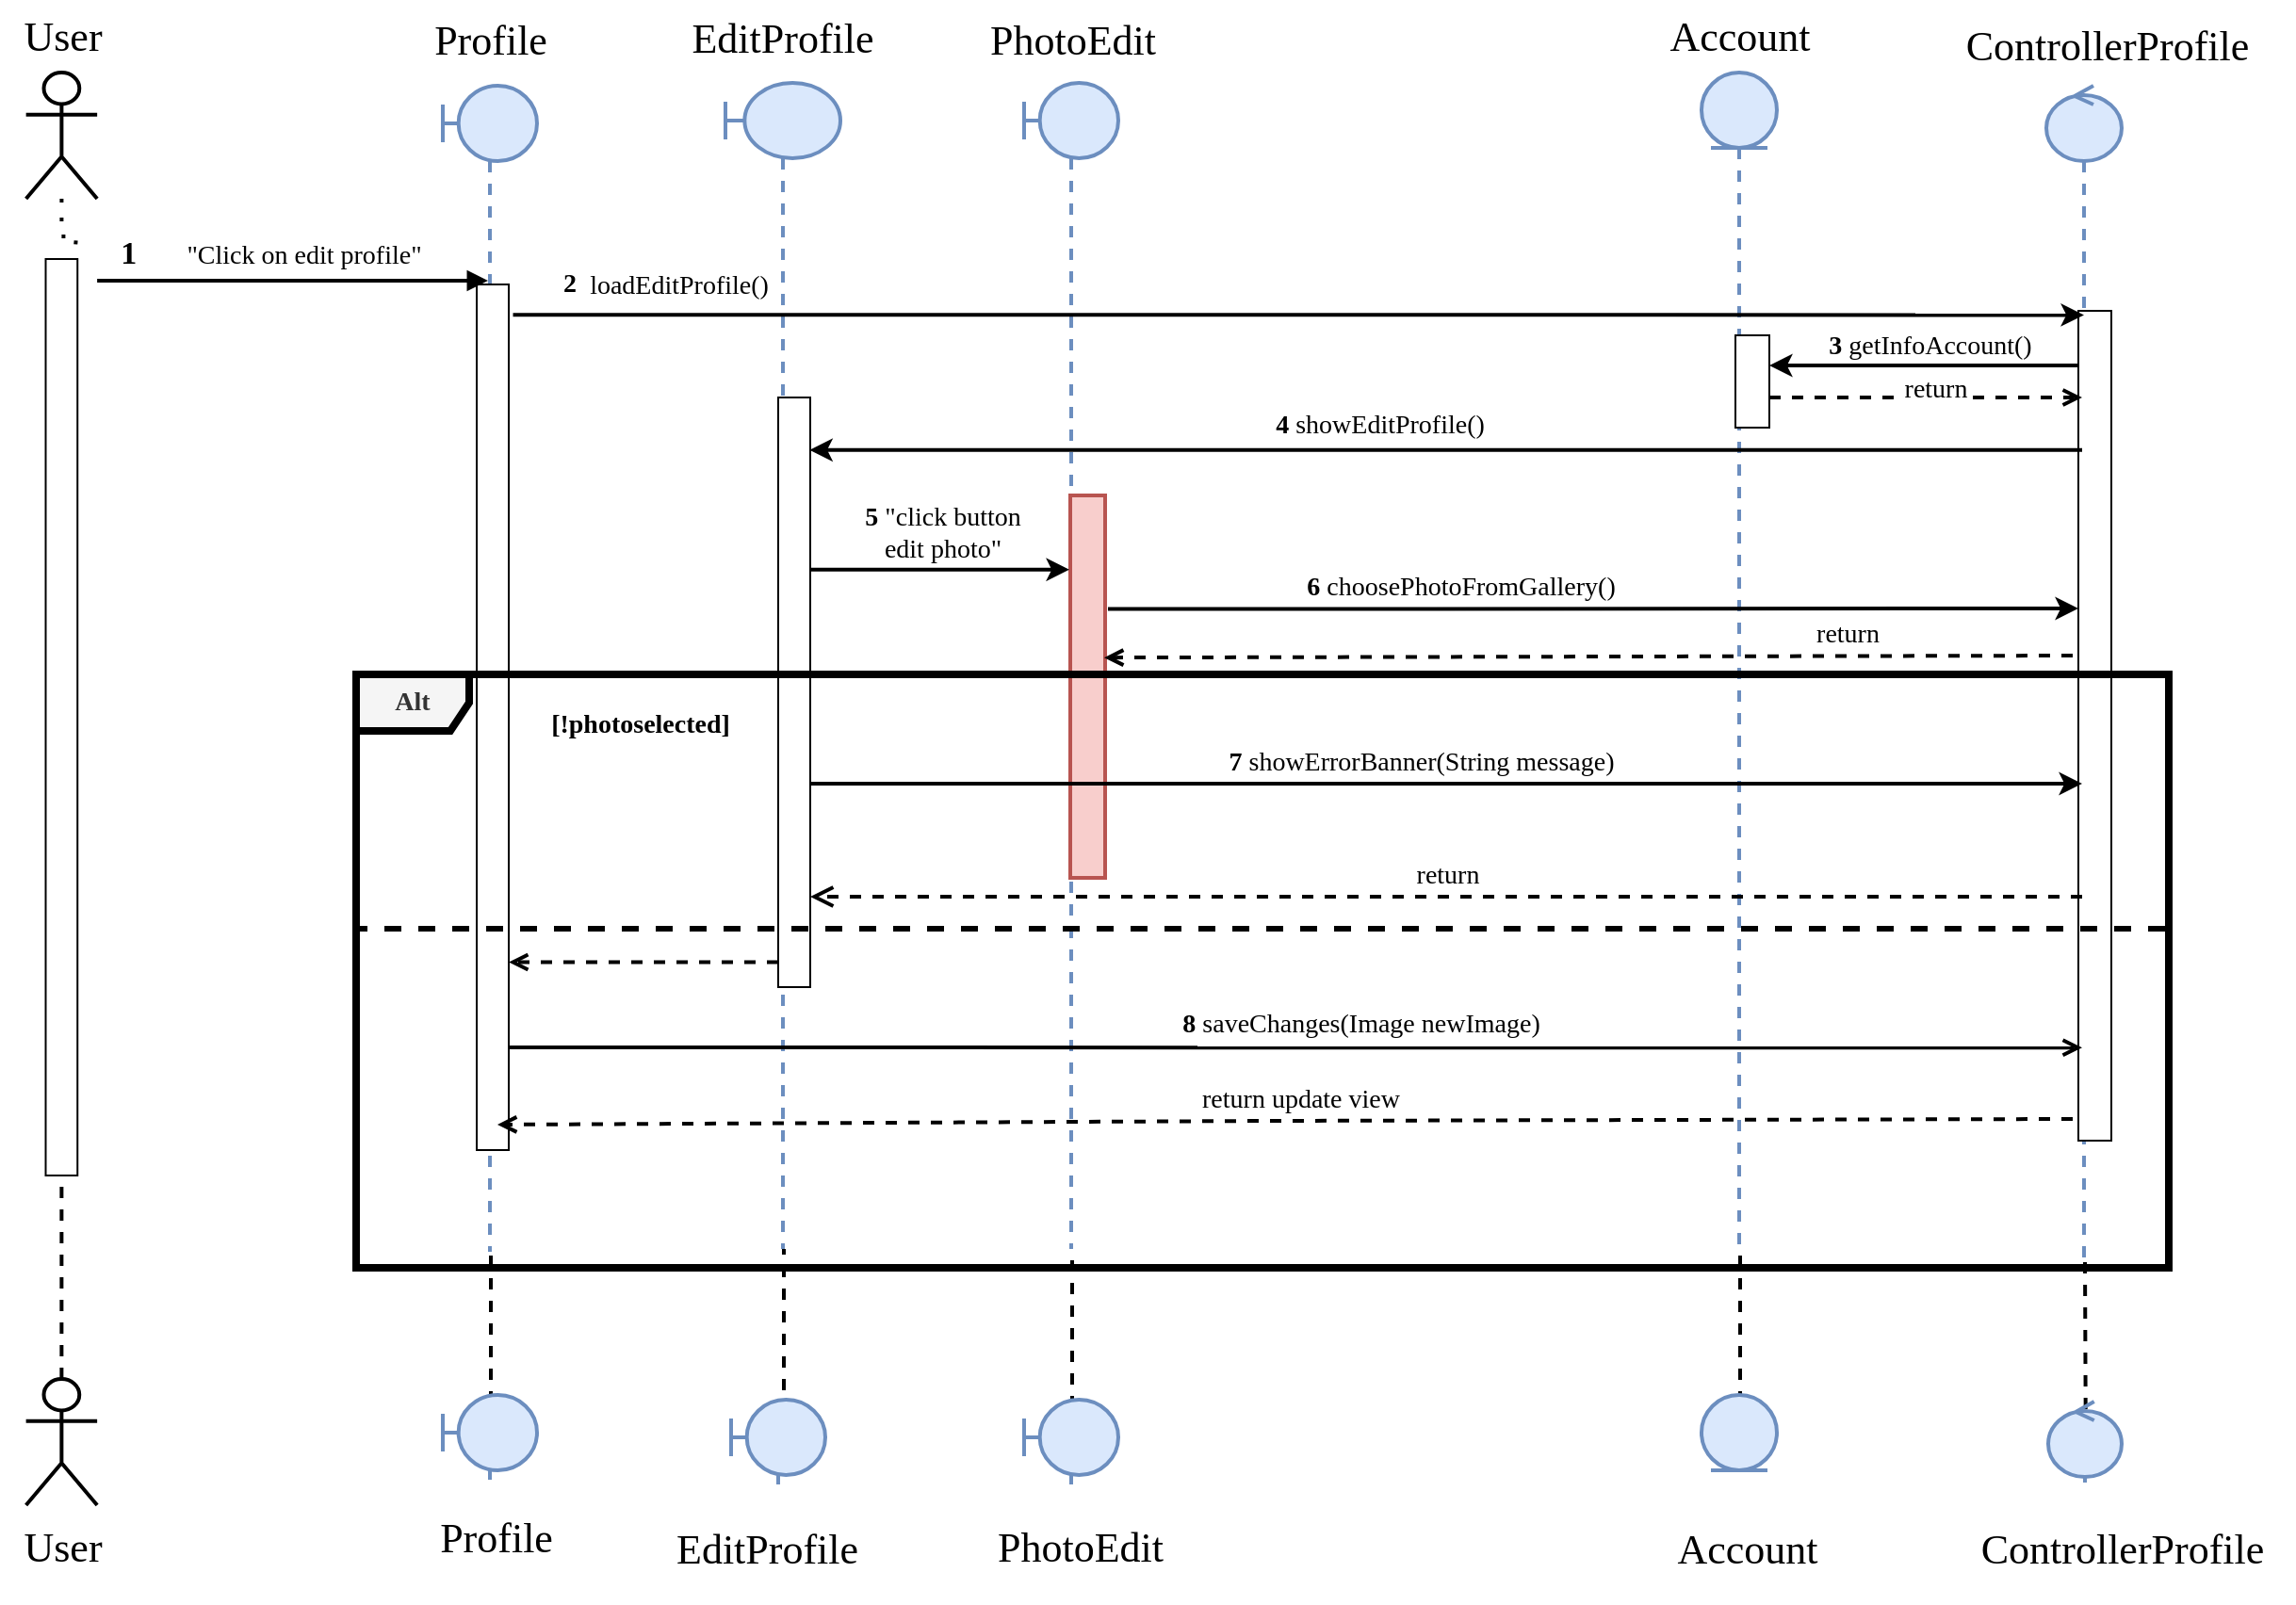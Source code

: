<mxfile version="20.8.16" type="device"><diagram id="kgpKYQtTHZ0yAKxKKP6v" name="Page-1"><mxGraphModel dx="2074" dy="1214" grid="0" gridSize="10" guides="1" tooltips="1" connect="1" arrows="1" fold="1" page="0" pageScale="1" pageWidth="850" pageHeight="1100" math="0" shadow="0"><root><mxCell id="0"/><mxCell id="1" parent="0"/><mxCell id="GlDHvWPJbVeelGzePY5M-23" style="edgeStyle=orthogonalEdgeStyle;rounded=0;orthogonalLoop=1;jettySize=auto;html=1;dashed=1;dashPattern=1 4;strokeWidth=2;fontFamily=Georgia;fontSize=22;endArrow=none;endFill=0;" parent="1" source="GlDHvWPJbVeelGzePY5M-22" edge="1"><mxGeometry relative="1" as="geometry"><mxPoint x="54.0" y="167" as="targetPoint"/></mxGeometry></mxCell><mxCell id="GlDHvWPJbVeelGzePY5M-22" value="" style="shape=umlActor;verticalLabelPosition=bottom;verticalAlign=top;html=1;outlineConnect=0;strokeWidth=2;fontFamily=Georgia;fillStyle=auto;" parent="1" vertex="1"><mxGeometry x="27.82" y="74.5" width="37.75" height="67" as="geometry"/></mxCell><mxCell id="GlDHvWPJbVeelGzePY5M-24" value="" style="html=1;points=[];perimeter=orthogonalPerimeter;fillStyle=auto;strokeColor=default;strokeWidth=1;fontFamily=Georgia;fontSize=22;gradientColor=none;" parent="1" vertex="1"><mxGeometry x="38.25" y="173.5" width="16.87" height="486.5" as="geometry"/></mxCell><mxCell id="GlDHvWPJbVeelGzePY5M-25" value="" style="shape=umlLifeline;participant=umlBoundary;perimeter=lifelinePerimeter;whiteSpace=wrap;html=1;container=1;collapsible=0;recursiveResize=0;verticalAlign=top;spacingTop=36;outlineConnect=0;fillStyle=auto;strokeColor=#6c8ebf;strokeWidth=2;fontFamily=Georgia;fontSize=22;fillColor=#dae8fc;" parent="1" vertex="1"><mxGeometry x="249" y="81.5" width="50" height="619" as="geometry"/></mxCell><mxCell id="UhPikoH3cXLlOVpuHnOR-7" value="" style="html=1;points=[];perimeter=orthogonalPerimeter;fontFamily=Georgia;fontSize=14;strokeWidth=1;" parent="GlDHvWPJbVeelGzePY5M-25" vertex="1"><mxGeometry x="18" y="105.5" width="17" height="459.5" as="geometry"/></mxCell><mxCell id="GlDHvWPJbVeelGzePY5M-26" value="User" style="text;html=1;align=center;verticalAlign=middle;resizable=0;points=[];autosize=1;strokeColor=none;fillColor=none;fontSize=22;fontFamily=Georgia;" parent="1" vertex="1"><mxGeometry x="14.69" y="36.5" width="64" height="38" as="geometry"/></mxCell><mxCell id="GlDHvWPJbVeelGzePY5M-27" value="Profile" style="text;html=1;align=center;verticalAlign=middle;resizable=0;points=[];autosize=1;strokeColor=none;fillColor=none;fontSize=22;fontFamily=Georgia;" parent="1" vertex="1"><mxGeometry x="232.5" y="39" width="83" height="38" as="geometry"/></mxCell><mxCell id="GlDHvWPJbVeelGzePY5M-28" value="" style="shape=umlLifeline;participant=umlBoundary;perimeter=lifelinePerimeter;whiteSpace=wrap;html=1;container=1;collapsible=0;recursiveResize=0;verticalAlign=top;spacingTop=36;outlineConnect=0;fillStyle=auto;strokeColor=#6c8ebf;strokeWidth=2;fontFamily=Georgia;fontSize=22;fillColor=#dae8fc;" parent="1" vertex="1"><mxGeometry x="399" y="80" width="61" height="619" as="geometry"/></mxCell><mxCell id="UhPikoH3cXLlOVpuHnOR-19" value="" style="html=1;points=[];perimeter=orthogonalPerimeter;strokeWidth=1;fontFamily=Georgia;fontSize=14;" parent="GlDHvWPJbVeelGzePY5M-28" vertex="1"><mxGeometry x="28" y="167" width="17" height="313" as="geometry"/></mxCell><mxCell id="GlDHvWPJbVeelGzePY5M-30" value="EditProfile" style="text;html=1;align=center;verticalAlign=middle;resizable=0;points=[];autosize=1;strokeColor=none;fillColor=none;fontSize=22;fontFamily=Georgia;" parent="1" vertex="1"><mxGeometry x="367" y="38" width="124" height="38" as="geometry"/></mxCell><mxCell id="GlDHvWPJbVeelGzePY5M-31" value="" style="shape=umlLifeline;participant=umlBoundary;perimeter=lifelinePerimeter;whiteSpace=wrap;html=1;container=1;collapsible=0;recursiveResize=0;verticalAlign=top;spacingTop=36;outlineConnect=0;fillStyle=auto;strokeColor=#6c8ebf;strokeWidth=2;fontFamily=Georgia;fontSize=22;fillColor=#dae8fc;" parent="1" vertex="1"><mxGeometry x="557.5" y="80" width="50" height="619" as="geometry"/></mxCell><mxCell id="UhPikoH3cXLlOVpuHnOR-30" value="" style="html=1;points=[];perimeter=orthogonalPerimeter;strokeWidth=2;fontFamily=Georgia;fontSize=14;fillColor=#f8cecc;strokeColor=#b85450;" parent="GlDHvWPJbVeelGzePY5M-31" vertex="1"><mxGeometry x="24.5" y="219" width="18.5" height="203" as="geometry"/></mxCell><mxCell id="GlDHvWPJbVeelGzePY5M-32" value="PhotoEdit" style="text;html=1;align=center;verticalAlign=middle;resizable=0;points=[];autosize=1;strokeColor=none;fillColor=none;fontSize=22;fontFamily=Georgia;" parent="1" vertex="1"><mxGeometry x="524" y="39" width="117" height="38" as="geometry"/></mxCell><mxCell id="GlDHvWPJbVeelGzePY5M-41" value="" style="shape=umlLifeline;participant=umlControl;perimeter=lifelinePerimeter;whiteSpace=wrap;html=1;container=1;collapsible=0;recursiveResize=0;verticalAlign=top;spacingTop=36;outlineConnect=0;fillStyle=auto;strokeColor=#6c8ebf;strokeWidth=2;fontFamily=Georgia;fontSize=22;fillColor=#dae8fc;" parent="1" vertex="1"><mxGeometry x="1100" y="81.5" width="40" height="622" as="geometry"/></mxCell><mxCell id="UhPikoH3cXLlOVpuHnOR-9" value="" style="html=1;points=[];perimeter=orthogonalPerimeter;strokeWidth=1;fontFamily=Georgia;fontSize=14;" parent="GlDHvWPJbVeelGzePY5M-41" vertex="1"><mxGeometry x="17" y="119.5" width="17.5" height="440.5" as="geometry"/></mxCell><mxCell id="GlDHvWPJbVeelGzePY5M-42" value="" style="shape=umlLifeline;participant=umlEntity;perimeter=lifelinePerimeter;whiteSpace=wrap;html=1;container=1;collapsible=0;recursiveResize=0;verticalAlign=top;spacingTop=36;outlineConnect=0;fillStyle=auto;strokeColor=#6c8ebf;strokeWidth=2;fontFamily=Georgia;fontSize=22;fillColor=#dae8fc;" parent="1" vertex="1"><mxGeometry x="917" y="74.5" width="40" height="626" as="geometry"/></mxCell><mxCell id="UhPikoH3cXLlOVpuHnOR-13" value="" style="html=1;points=[];perimeter=orthogonalPerimeter;strokeWidth=1;fontFamily=Georgia;fontSize=14;" parent="GlDHvWPJbVeelGzePY5M-42" vertex="1"><mxGeometry x="18" y="139.5" width="18" height="49" as="geometry"/></mxCell><mxCell id="GlDHvWPJbVeelGzePY5M-45" value="ControllerProfile" style="text;html=1;align=center;verticalAlign=middle;resizable=0;points=[];autosize=1;strokeColor=none;fillColor=none;fontSize=22;fontFamily=Georgia;" parent="1" vertex="1"><mxGeometry x="1040" y="42" width="183" height="38" as="geometry"/></mxCell><mxCell id="GlDHvWPJbVeelGzePY5M-48" value="Account" style="text;html=1;align=center;verticalAlign=middle;resizable=0;points=[];autosize=1;strokeColor=none;fillColor=none;fontSize=22;fontFamily=Georgia;" parent="1" vertex="1"><mxGeometry x="888" y="36.5" width="98" height="38" as="geometry"/></mxCell><mxCell id="UhPikoH3cXLlOVpuHnOR-1" value="&lt;font face=&quot;Georgia&quot;&gt;&lt;span style=&quot;font-size: 17px;&quot;&gt;&lt;b&gt;1&amp;nbsp;&lt;/b&gt;&lt;/span&gt;&lt;/font&gt;" style="html=1;verticalAlign=bottom;endArrow=block;rounded=0;strokeWidth=2;" parent="1" target="GlDHvWPJbVeelGzePY5M-25" edge="1"><mxGeometry x="-0.822" y="2" width="80" relative="1" as="geometry"><mxPoint x="65.56" y="185" as="sourcePoint"/><mxPoint x="145.56" y="185" as="targetPoint"/><mxPoint as="offset"/></mxGeometry></mxCell><mxCell id="UhPikoH3cXLlOVpuHnOR-2" value="&lt;font style=&quot;font-size: 14px;&quot;&gt;&quot;Click on edit profile&quot;&lt;/font&gt;" style="text;html=1;align=center;verticalAlign=middle;resizable=0;points=[];autosize=1;strokeColor=none;fillColor=none;fontSize=17;fontFamily=Georgia;" parent="1" vertex="1"><mxGeometry x="99" y="155" width="151" height="32" as="geometry"/></mxCell><mxCell id="UhPikoH3cXLlOVpuHnOR-8" style="rounded=0;orthogonalLoop=1;jettySize=auto;html=1;strokeWidth=2;fontFamily=Georgia;fontSize=14;exitX=1.133;exitY=0.035;exitDx=0;exitDy=0;exitPerimeter=0;entryX=0.171;entryY=0.005;entryDx=0;entryDy=0;entryPerimeter=0;" parent="1" source="UhPikoH3cXLlOVpuHnOR-7" target="UhPikoH3cXLlOVpuHnOR-9" edge="1"><mxGeometry relative="1" as="geometry"><mxPoint x="1820" y="203" as="targetPoint"/></mxGeometry></mxCell><mxCell id="UhPikoH3cXLlOVpuHnOR-12" value="&lt;b&gt;2&lt;/b&gt;" style="text;html=1;align=center;verticalAlign=middle;resizable=0;points=[];autosize=1;strokeColor=none;fillColor=none;fontSize=14;fontFamily=Georgia;" parent="1" vertex="1"><mxGeometry x="302" y="172" width="27" height="29" as="geometry"/></mxCell><mxCell id="UhPikoH3cXLlOVpuHnOR-16" value="&lt;b&gt;3&amp;nbsp;&lt;/b&gt;getInfoAccount()" style="text;html=1;align=center;verticalAlign=middle;resizable=0;points=[];autosize=1;strokeColor=none;fillColor=none;fontSize=14;fontFamily=Georgia;" parent="1" vertex="1"><mxGeometry x="970" y="205" width="136" height="29" as="geometry"/></mxCell><mxCell id="UhPikoH3cXLlOVpuHnOR-18" style="edgeStyle=none;rounded=0;orthogonalLoop=1;jettySize=auto;html=1;strokeWidth=2;fontFamily=Georgia;fontSize=14;entryX=0.979;entryY=0.089;entryDx=0;entryDy=0;entryPerimeter=0;" parent="1" source="GlDHvWPJbVeelGzePY5M-41" target="UhPikoH3cXLlOVpuHnOR-19" edge="1"><mxGeometry relative="1" as="geometry"><mxPoint x="464" y="276" as="targetPoint"/></mxGeometry></mxCell><mxCell id="UhPikoH3cXLlOVpuHnOR-20" style="edgeStyle=none;rounded=0;orthogonalLoop=1;jettySize=auto;html=1;strokeWidth=2;fontFamily=Georgia;fontSize=14;entryX=1;entryY=0.327;entryDx=0;entryDy=0;entryPerimeter=0;" parent="1" source="UhPikoH3cXLlOVpuHnOR-9" target="UhPikoH3cXLlOVpuHnOR-13" edge="1"><mxGeometry relative="1" as="geometry"/></mxCell><mxCell id="UhPikoH3cXLlOVpuHnOR-22" style="edgeStyle=none;rounded=0;orthogonalLoop=1;jettySize=auto;html=1;strokeWidth=2;fontFamily=Georgia;fontSize=14;dashed=1;endArrow=open;endFill=0;" parent="1" source="UhPikoH3cXLlOVpuHnOR-13" target="GlDHvWPJbVeelGzePY5M-41" edge="1"><mxGeometry relative="1" as="geometry"><Array as="points"><mxPoint x="1056" y="247"/></Array></mxGeometry></mxCell><mxCell id="UhPikoH3cXLlOVpuHnOR-28" value="return" style="edgeLabel;html=1;align=center;verticalAlign=middle;resizable=0;points=[];fontSize=14;fontFamily=Georgia;" parent="UhPikoH3cXLlOVpuHnOR-22" vertex="1" connectable="0"><mxGeometry x="0.06" y="4" relative="1" as="geometry"><mxPoint as="offset"/></mxGeometry></mxCell><mxCell id="UhPikoH3cXLlOVpuHnOR-29" value="&lt;b&gt;4 &lt;/b&gt;showEditProfile()" style="text;html=1;align=center;verticalAlign=middle;resizable=0;points=[];autosize=1;strokeColor=none;fillColor=none;fontSize=14;fontFamily=Georgia;" parent="1" vertex="1"><mxGeometry x="675" y="247" width="141" height="29" as="geometry"/></mxCell><mxCell id="UhPikoH3cXLlOVpuHnOR-31" style="edgeStyle=none;rounded=0;orthogonalLoop=1;jettySize=auto;html=1;strokeWidth=2;fontFamily=Georgia;fontSize=14;endArrow=classic;endFill=1;exitX=1;exitY=0.292;exitDx=0;exitDy=0;exitPerimeter=0;" parent="1" source="UhPikoH3cXLlOVpuHnOR-19" target="GlDHvWPJbVeelGzePY5M-31" edge="1"><mxGeometry relative="1" as="geometry"/></mxCell><mxCell id="UhPikoH3cXLlOVpuHnOR-32" value="&lt;b&gt;5 &lt;/b&gt;&quot;click button&lt;br&gt;edit photo&quot;" style="text;html=1;align=center;verticalAlign=middle;resizable=0;points=[];autosize=1;strokeColor=none;fillColor=none;fontSize=14;fontFamily=Georgia;" parent="1" vertex="1"><mxGeometry x="459" y="296" width="109" height="46" as="geometry"/></mxCell><mxCell id="UhPikoH3cXLlOVpuHnOR-37" style="edgeStyle=none;rounded=0;orthogonalLoop=1;jettySize=auto;html=1;strokeWidth=2;fontFamily=Georgia;fontSize=14;endArrow=classic;endFill=1;exitX=1.081;exitY=0.297;exitDx=0;exitDy=0;exitPerimeter=0;" parent="1" source="UhPikoH3cXLlOVpuHnOR-30" edge="1"><mxGeometry relative="1" as="geometry"><mxPoint x="1117" y="359" as="targetPoint"/></mxGeometry></mxCell><mxCell id="UhPikoH3cXLlOVpuHnOR-38" value="&lt;b&gt;6 &lt;/b&gt;choosePhotoFromGallery()" style="text;html=1;align=center;verticalAlign=middle;resizable=0;points=[];autosize=1;strokeColor=none;fillColor=none;fontSize=14;fontFamily=Georgia;" parent="1" vertex="1"><mxGeometry x="689" y="333" width="199" height="29" as="geometry"/></mxCell><mxCell id="UhPikoH3cXLlOVpuHnOR-39" style="edgeStyle=none;rounded=0;orthogonalLoop=1;jettySize=auto;html=1;strokeWidth=2;fontFamily=Georgia;fontSize=14;endArrow=open;endFill=0;dashed=1;entryX=0.973;entryY=0.424;entryDx=0;entryDy=0;entryPerimeter=0;" parent="1" target="UhPikoH3cXLlOVpuHnOR-30" edge="1"><mxGeometry relative="1" as="geometry"><mxPoint x="599" y="381" as="targetPoint"/><mxPoint x="1114" y="384" as="sourcePoint"/></mxGeometry></mxCell><mxCell id="UhPikoH3cXLlOVpuHnOR-40" value="return&amp;nbsp;" style="edgeLabel;html=1;align=center;verticalAlign=middle;resizable=0;points=[];fontSize=14;fontFamily=Georgia;" parent="UhPikoH3cXLlOVpuHnOR-39" vertex="1" connectable="0"><mxGeometry x="0.378" relative="1" as="geometry"><mxPoint x="236" y="-12" as="offset"/></mxGeometry></mxCell><mxCell id="UhPikoH3cXLlOVpuHnOR-11" value="loadEditProfile()" style="text;html=1;align=center;verticalAlign=middle;resizable=0;points=[];autosize=1;strokeColor=none;fillColor=none;fontSize=14;fontFamily=Georgia;" parent="1" vertex="1"><mxGeometry x="312" y="173" width="123" height="29" as="geometry"/></mxCell><mxCell id="UhPikoH3cXLlOVpuHnOR-41" value="&lt;b&gt;Alt&lt;/b&gt;" style="shape=umlFrame;whiteSpace=wrap;html=1;strokeWidth=4;fontFamily=Georgia;fontSize=14;fillColor=#f5f5f5;fontColor=#333333;strokeColor=#000000;" parent="1" vertex="1"><mxGeometry x="203" y="394" width="962" height="315" as="geometry"/></mxCell><mxCell id="UhPikoH3cXLlOVpuHnOR-42" value="&lt;b&gt;[!photoselected]&lt;/b&gt;" style="text;html=1;strokeColor=none;fillColor=none;align=center;verticalAlign=middle;whiteSpace=wrap;rounded=0;fontSize=14;fontFamily=Georgia;" parent="1" vertex="1"><mxGeometry x="324" y="406" width="60" height="30" as="geometry"/></mxCell><mxCell id="UhPikoH3cXLlOVpuHnOR-46" style="edgeStyle=none;rounded=0;orthogonalLoop=1;jettySize=auto;html=1;strokeWidth=2;fontFamily=Georgia;fontSize=14;endArrow=classic;endFill=1;" parent="1" source="UhPikoH3cXLlOVpuHnOR-19" target="GlDHvWPJbVeelGzePY5M-41" edge="1"><mxGeometry relative="1" as="geometry"><mxPoint x="1097" y="475" as="targetPoint"/><Array as="points"><mxPoint x="660" y="452"/></Array></mxGeometry></mxCell><mxCell id="UhPikoH3cXLlOVpuHnOR-47" value="&lt;b&gt;7 &lt;/b&gt;showErrorBanner(String message)" style="text;html=1;align=center;verticalAlign=middle;resizable=0;points=[];autosize=1;strokeColor=none;fillColor=none;fontSize=14;fontFamily=Georgia;" parent="1" vertex="1"><mxGeometry x="645" y="426" width="245" height="29" as="geometry"/></mxCell><mxCell id="UhPikoH3cXLlOVpuHnOR-48" value="return" style="html=1;verticalAlign=bottom;endArrow=open;dashed=1;endSize=8;rounded=0;strokeWidth=2;fontFamily=Georgia;fontSize=14;" parent="1" source="GlDHvWPJbVeelGzePY5M-41" edge="1"><mxGeometry relative="1" as="geometry"><mxPoint x="799" y="384" as="sourcePoint"/><mxPoint x="444" y="512" as="targetPoint"/><Array as="points"><mxPoint x="527" y="512"/></Array></mxGeometry></mxCell><mxCell id="UhPikoH3cXLlOVpuHnOR-50" value="" style="html=1;verticalAlign=bottom;endArrow=none;dashed=1;endSize=8;rounded=0;strokeWidth=3;fontFamily=Georgia;fontSize=14;endFill=0;" parent="1" edge="1"><mxGeometry relative="1" as="geometry"><mxPoint x="1163" y="529" as="sourcePoint"/><mxPoint x="205" y="529" as="targetPoint"/></mxGeometry></mxCell><mxCell id="UhPikoH3cXLlOVpuHnOR-59" style="edgeStyle=none;rounded=0;orthogonalLoop=1;jettySize=auto;html=1;entryX=1;entryY=0.783;entryDx=0;entryDy=0;entryPerimeter=0;strokeWidth=2;fontFamily=Georgia;fontSize=14;endArrow=open;endFill=0;dashed=1;" parent="1" source="UhPikoH3cXLlOVpuHnOR-19" target="UhPikoH3cXLlOVpuHnOR-7" edge="1"><mxGeometry relative="1" as="geometry"/></mxCell><mxCell id="UhPikoH3cXLlOVpuHnOR-60" style="edgeStyle=none;rounded=0;orthogonalLoop=1;jettySize=auto;html=1;entryX=0.114;entryY=0.888;entryDx=0;entryDy=0;entryPerimeter=0;strokeWidth=2;fontFamily=Georgia;fontSize=14;startArrow=none;startFill=0;endArrow=open;endFill=0;" parent="1" target="UhPikoH3cXLlOVpuHnOR-9" edge="1"><mxGeometry relative="1" as="geometry"><mxPoint x="284" y="592" as="sourcePoint"/></mxGeometry></mxCell><mxCell id="UhPikoH3cXLlOVpuHnOR-62" value="&lt;b&gt;8 &lt;/b&gt;saveChanges(Image newImage)" style="text;html=1;align=center;verticalAlign=middle;resizable=0;points=[];autosize=1;strokeColor=none;fillColor=none;fontSize=14;fontFamily=Georgia;" parent="1" vertex="1"><mxGeometry x="622" y="565" width="227" height="29" as="geometry"/></mxCell><mxCell id="UhPikoH3cXLlOVpuHnOR-63" style="edgeStyle=none;rounded=0;orthogonalLoop=1;jettySize=auto;html=1;strokeWidth=2;fontFamily=Georgia;fontSize=14;startArrow=none;startFill=0;endArrow=open;endFill=0;dashed=1;" parent="1" edge="1"><mxGeometry relative="1" as="geometry"><mxPoint x="1114" y="630" as="sourcePoint"/><Array as="points"><mxPoint x="686" y="631"/></Array><mxPoint x="278" y="633" as="targetPoint"/></mxGeometry></mxCell><mxCell id="UhPikoH3cXLlOVpuHnOR-64" value="return update view" style="text;html=1;align=center;verticalAlign=middle;resizable=0;points=[];autosize=1;strokeColor=none;fillColor=none;fontSize=14;fontFamily=Georgia;" parent="1" vertex="1"><mxGeometry x="636.5" y="605" width="135" height="29" as="geometry"/></mxCell><mxCell id="UhPikoH3cXLlOVpuHnOR-68" style="edgeStyle=none;rounded=0;orthogonalLoop=1;jettySize=auto;html=1;dashed=1;strokeWidth=2;fontFamily=Georgia;fontSize=14;startArrow=none;startFill=0;endArrow=none;endFill=0;" parent="1" source="UhPikoH3cXLlOVpuHnOR-67" target="GlDHvWPJbVeelGzePY5M-24" edge="1"><mxGeometry relative="1" as="geometry"/></mxCell><mxCell id="UhPikoH3cXLlOVpuHnOR-67" value="" style="shape=umlActor;verticalLabelPosition=bottom;verticalAlign=top;html=1;outlineConnect=0;strokeWidth=2;fontFamily=Georgia;fillStyle=auto;" parent="1" vertex="1"><mxGeometry x="27.81" y="768" width="37.75" height="67" as="geometry"/></mxCell><mxCell id="UhPikoH3cXLlOVpuHnOR-79" style="edgeStyle=none;rounded=0;orthogonalLoop=1;jettySize=auto;html=1;dashed=1;strokeWidth=2;fontFamily=Georgia;fontSize=14;startArrow=none;startFill=0;endArrow=none;endFill=0;" parent="1" source="UhPikoH3cXLlOVpuHnOR-69" target="GlDHvWPJbVeelGzePY5M-25" edge="1"><mxGeometry relative="1" as="geometry"/></mxCell><mxCell id="UhPikoH3cXLlOVpuHnOR-69" value="" style="shape=umlLifeline;participant=umlBoundary;perimeter=lifelinePerimeter;whiteSpace=wrap;html=1;container=1;collapsible=0;recursiveResize=0;verticalAlign=top;spacingTop=36;outlineConnect=0;fillStyle=auto;strokeColor=#6c8ebf;strokeWidth=2;fontFamily=Georgia;fontSize=22;fillColor=#dae8fc;" parent="1" vertex="1"><mxGeometry x="249" y="776.5" width="50" height="45" as="geometry"/></mxCell><mxCell id="UhPikoH3cXLlOVpuHnOR-80" style="edgeStyle=none;rounded=0;orthogonalLoop=1;jettySize=auto;html=1;dashed=1;strokeWidth=2;fontFamily=Georgia;fontSize=14;startArrow=none;startFill=0;endArrow=none;endFill=0;" parent="1" target="GlDHvWPJbVeelGzePY5M-28" edge="1"><mxGeometry relative="1" as="geometry"><mxPoint x="430" y="810" as="sourcePoint"/></mxGeometry></mxCell><mxCell id="UhPikoH3cXLlOVpuHnOR-72" value="" style="shape=umlLifeline;participant=umlBoundary;perimeter=lifelinePerimeter;whiteSpace=wrap;html=1;container=1;collapsible=0;recursiveResize=0;verticalAlign=top;spacingTop=36;outlineConnect=0;fillStyle=auto;strokeColor=#6c8ebf;strokeWidth=2;fontFamily=Georgia;fontSize=22;fillColor=#dae8fc;" parent="1" vertex="1"><mxGeometry x="402" y="779" width="50" height="45" as="geometry"/></mxCell><mxCell id="UhPikoH3cXLlOVpuHnOR-81" style="edgeStyle=none;rounded=0;orthogonalLoop=1;jettySize=auto;html=1;dashed=1;strokeWidth=2;fontFamily=Georgia;fontSize=14;startArrow=none;startFill=0;endArrow=none;endFill=0;" parent="1" source="UhPikoH3cXLlOVpuHnOR-73" target="GlDHvWPJbVeelGzePY5M-31" edge="1"><mxGeometry relative="1" as="geometry"/></mxCell><mxCell id="UhPikoH3cXLlOVpuHnOR-73" value="" style="shape=umlLifeline;participant=umlBoundary;perimeter=lifelinePerimeter;whiteSpace=wrap;html=1;container=1;collapsible=0;recursiveResize=0;verticalAlign=top;spacingTop=36;outlineConnect=0;fillStyle=auto;strokeColor=#6c8ebf;strokeWidth=2;fontFamily=Georgia;fontSize=22;fillColor=#dae8fc;" parent="1" vertex="1"><mxGeometry x="557.5" y="779" width="50" height="45" as="geometry"/></mxCell><mxCell id="UhPikoH3cXLlOVpuHnOR-82" style="edgeStyle=none;rounded=0;orthogonalLoop=1;jettySize=auto;html=1;dashed=1;strokeWidth=2;fontFamily=Georgia;fontSize=14;startArrow=none;startFill=0;endArrow=none;endFill=0;" parent="1" source="UhPikoH3cXLlOVpuHnOR-75" target="GlDHvWPJbVeelGzePY5M-42" edge="1"><mxGeometry relative="1" as="geometry"><mxPoint x="944" y="700" as="targetPoint"/></mxGeometry></mxCell><mxCell id="UhPikoH3cXLlOVpuHnOR-75" value="" style="shape=umlLifeline;participant=umlEntity;perimeter=lifelinePerimeter;whiteSpace=wrap;html=1;container=1;collapsible=0;recursiveResize=0;verticalAlign=top;spacingTop=36;outlineConnect=0;fillStyle=auto;strokeColor=#6c8ebf;strokeWidth=2;fontFamily=Georgia;fontSize=22;fillColor=#dae8fc;" parent="1" vertex="1"><mxGeometry x="917" y="776.5" width="40" height="40" as="geometry"/></mxCell><mxCell id="UhPikoH3cXLlOVpuHnOR-83" style="edgeStyle=none;rounded=0;orthogonalLoop=1;jettySize=auto;html=1;dashed=1;strokeWidth=2;fontFamily=Georgia;fontSize=14;startArrow=none;startFill=0;endArrow=none;endFill=0;" parent="1" source="UhPikoH3cXLlOVpuHnOR-77" target="GlDHvWPJbVeelGzePY5M-41" edge="1"><mxGeometry relative="1" as="geometry"/></mxCell><mxCell id="UhPikoH3cXLlOVpuHnOR-77" value="" style="shape=umlLifeline;participant=umlControl;perimeter=lifelinePerimeter;whiteSpace=wrap;html=1;container=1;collapsible=0;recursiveResize=0;verticalAlign=top;spacingTop=36;outlineConnect=0;fillStyle=auto;strokeColor=#6c8ebf;strokeWidth=2;fontFamily=Georgia;fontSize=22;fillColor=#dae8fc;" parent="1" vertex="1"><mxGeometry x="1101" y="780" width="39" height="43" as="geometry"/></mxCell><mxCell id="UhPikoH3cXLlOVpuHnOR-85" value="&lt;meta charset=&quot;utf-8&quot;&gt;&lt;span style=&quot;color: rgb(0, 0, 0); font-family: Georgia; font-size: 22px; font-style: normal; font-variant-ligatures: normal; font-variant-caps: normal; font-weight: 400; letter-spacing: normal; orphans: 2; text-align: center; text-indent: 0px; text-transform: none; widows: 2; word-spacing: 0px; -webkit-text-stroke-width: 0px; background-color: rgb(255, 255, 255); text-decoration-thickness: initial; text-decoration-style: initial; text-decoration-color: initial; float: none; display: inline !important;&quot;&gt;EditProfile&lt;/span&gt;" style="text;whiteSpace=wrap;html=1;fontSize=16;fontFamily=Georgia;" parent="1" vertex="1"><mxGeometry x="371" y="839" width="134" height="48" as="geometry"/></mxCell><mxCell id="UhPikoH3cXLlOVpuHnOR-86" value="Profile" style="text;html=1;align=center;verticalAlign=middle;resizable=0;points=[];autosize=1;strokeColor=none;fillColor=none;fontSize=22;fontFamily=Georgia;" parent="1" vertex="1"><mxGeometry x="235" y="834" width="83" height="38" as="geometry"/></mxCell><mxCell id="UhPikoH3cXLlOVpuHnOR-87" value="PhotoEdit" style="text;html=1;align=center;verticalAlign=middle;resizable=0;points=[];autosize=1;strokeColor=none;fillColor=none;fontSize=22;fontFamily=Georgia;" parent="1" vertex="1"><mxGeometry x="528" y="839" width="117" height="38" as="geometry"/></mxCell><mxCell id="UhPikoH3cXLlOVpuHnOR-89" value="Account" style="text;html=1;align=center;verticalAlign=middle;resizable=0;points=[];autosize=1;strokeColor=none;fillColor=none;fontSize=22;fontFamily=Georgia;" parent="1" vertex="1"><mxGeometry x="892" y="840" width="98" height="38" as="geometry"/></mxCell><mxCell id="UhPikoH3cXLlOVpuHnOR-90" value="ControllerProfile" style="text;html=1;align=center;verticalAlign=middle;resizable=0;points=[];autosize=1;strokeColor=none;fillColor=none;fontSize=22;fontFamily=Georgia;" parent="1" vertex="1"><mxGeometry x="1048" y="840" width="183" height="38" as="geometry"/></mxCell><mxCell id="GD2OOjj9BFzyTzTBheff-1" value="User" style="text;html=1;align=center;verticalAlign=middle;resizable=0;points=[];autosize=1;strokeColor=none;fillColor=none;fontSize=22;fontFamily=Georgia;" parent="1" vertex="1"><mxGeometry x="14.7" y="839" width="64" height="38" as="geometry"/></mxCell></root></mxGraphModel></diagram></mxfile>